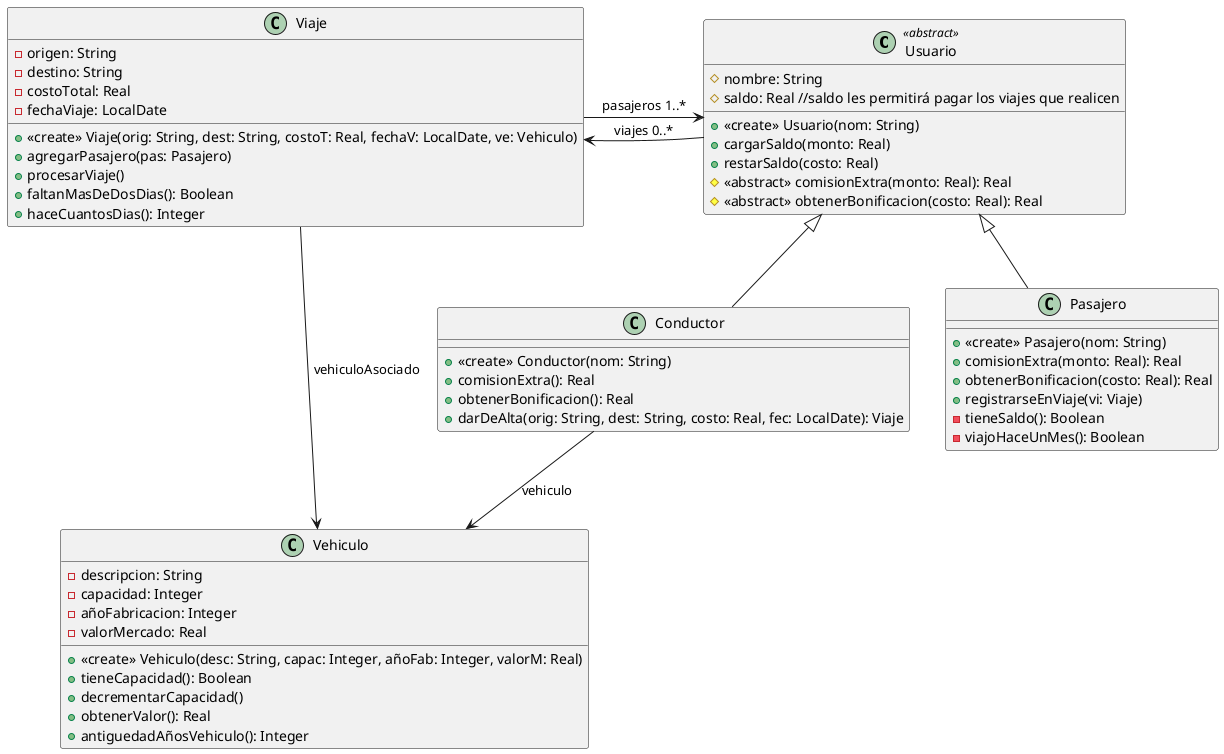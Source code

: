 @startuml

class Usuario <<abstract>> {
#nombre: String
#saldo: Real //saldo les permitirá pagar los viajes que realicen
+<<create>> Usuario(nom: String)
+cargarSaldo(monto: Real)
+restarSaldo(costo: Real)
#<<abstract>> comisionExtra(monto: Real): Real
#<<abstract>> obtenerBonificacion(costo: Real): Real
}

class Conductor extends Usuario {
+<<create>> Conductor(nom: String)
+comisionExtra(): Real
+obtenerBonificacion(): Real
+darDeAlta(orig: String, dest: String, costo: Real, fec: LocalDate): Viaje
}

class Pasajero extends Usuario {
+<<create>> Pasajero(nom: String)
+comisionExtra(monto: Real): Real
+obtenerBonificacion(costo: Real): Real
+registrarseEnViaje(vi: Viaje)
-tieneSaldo(): Boolean
-viajoHaceUnMes(): Boolean
}

class Vehiculo {
-descripcion: String
-capacidad: Integer
-añoFabricacion: Integer
-valorMercado: Real
+<<create>> Vehiculo(desc: String, capac: Integer, añoFab: Integer, valorM: Real)
+tieneCapacidad(): Boolean
+decrementarCapacidad()
+obtenerValor(): Real
+antiguedadAñosVehiculo(): Integer
}

class Viaje {
-origen: String
-destino: String
-costoTotal: Real
-fechaViaje: LocalDate
+<<create>> Viaje(orig: String, dest: String, costoT: Real, fechaV: LocalDate, ve: Vehiculo)
+agregarPasajero(pas: Pasajero)
+procesarViaje()
+faltanMasDeDosDias(): Boolean
+haceCuantosDias(): Integer
}

Usuario -left-> Viaje: viajes 0..*
Conductor --> Vehiculo: vehiculo
Viaje --> Usuario: pasajeros 1..*
Viaje -right-> Vehiculo: vehiculoAsociado

@enduml
